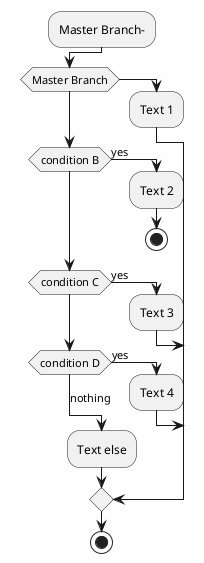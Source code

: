 @startuml
!pragma useVerticalIf on
-Master Branch-
if (Master Branch) then
  :Text 1;
elseif (condition B) then (yes)
  :Text 2;
  stop
elseif (condition C) then (yes)
  :Text 3;
elseif (condition D) then (yes)
  :Text 4;
else (nothing)
  :Text else;
endif
stop
@enduml
